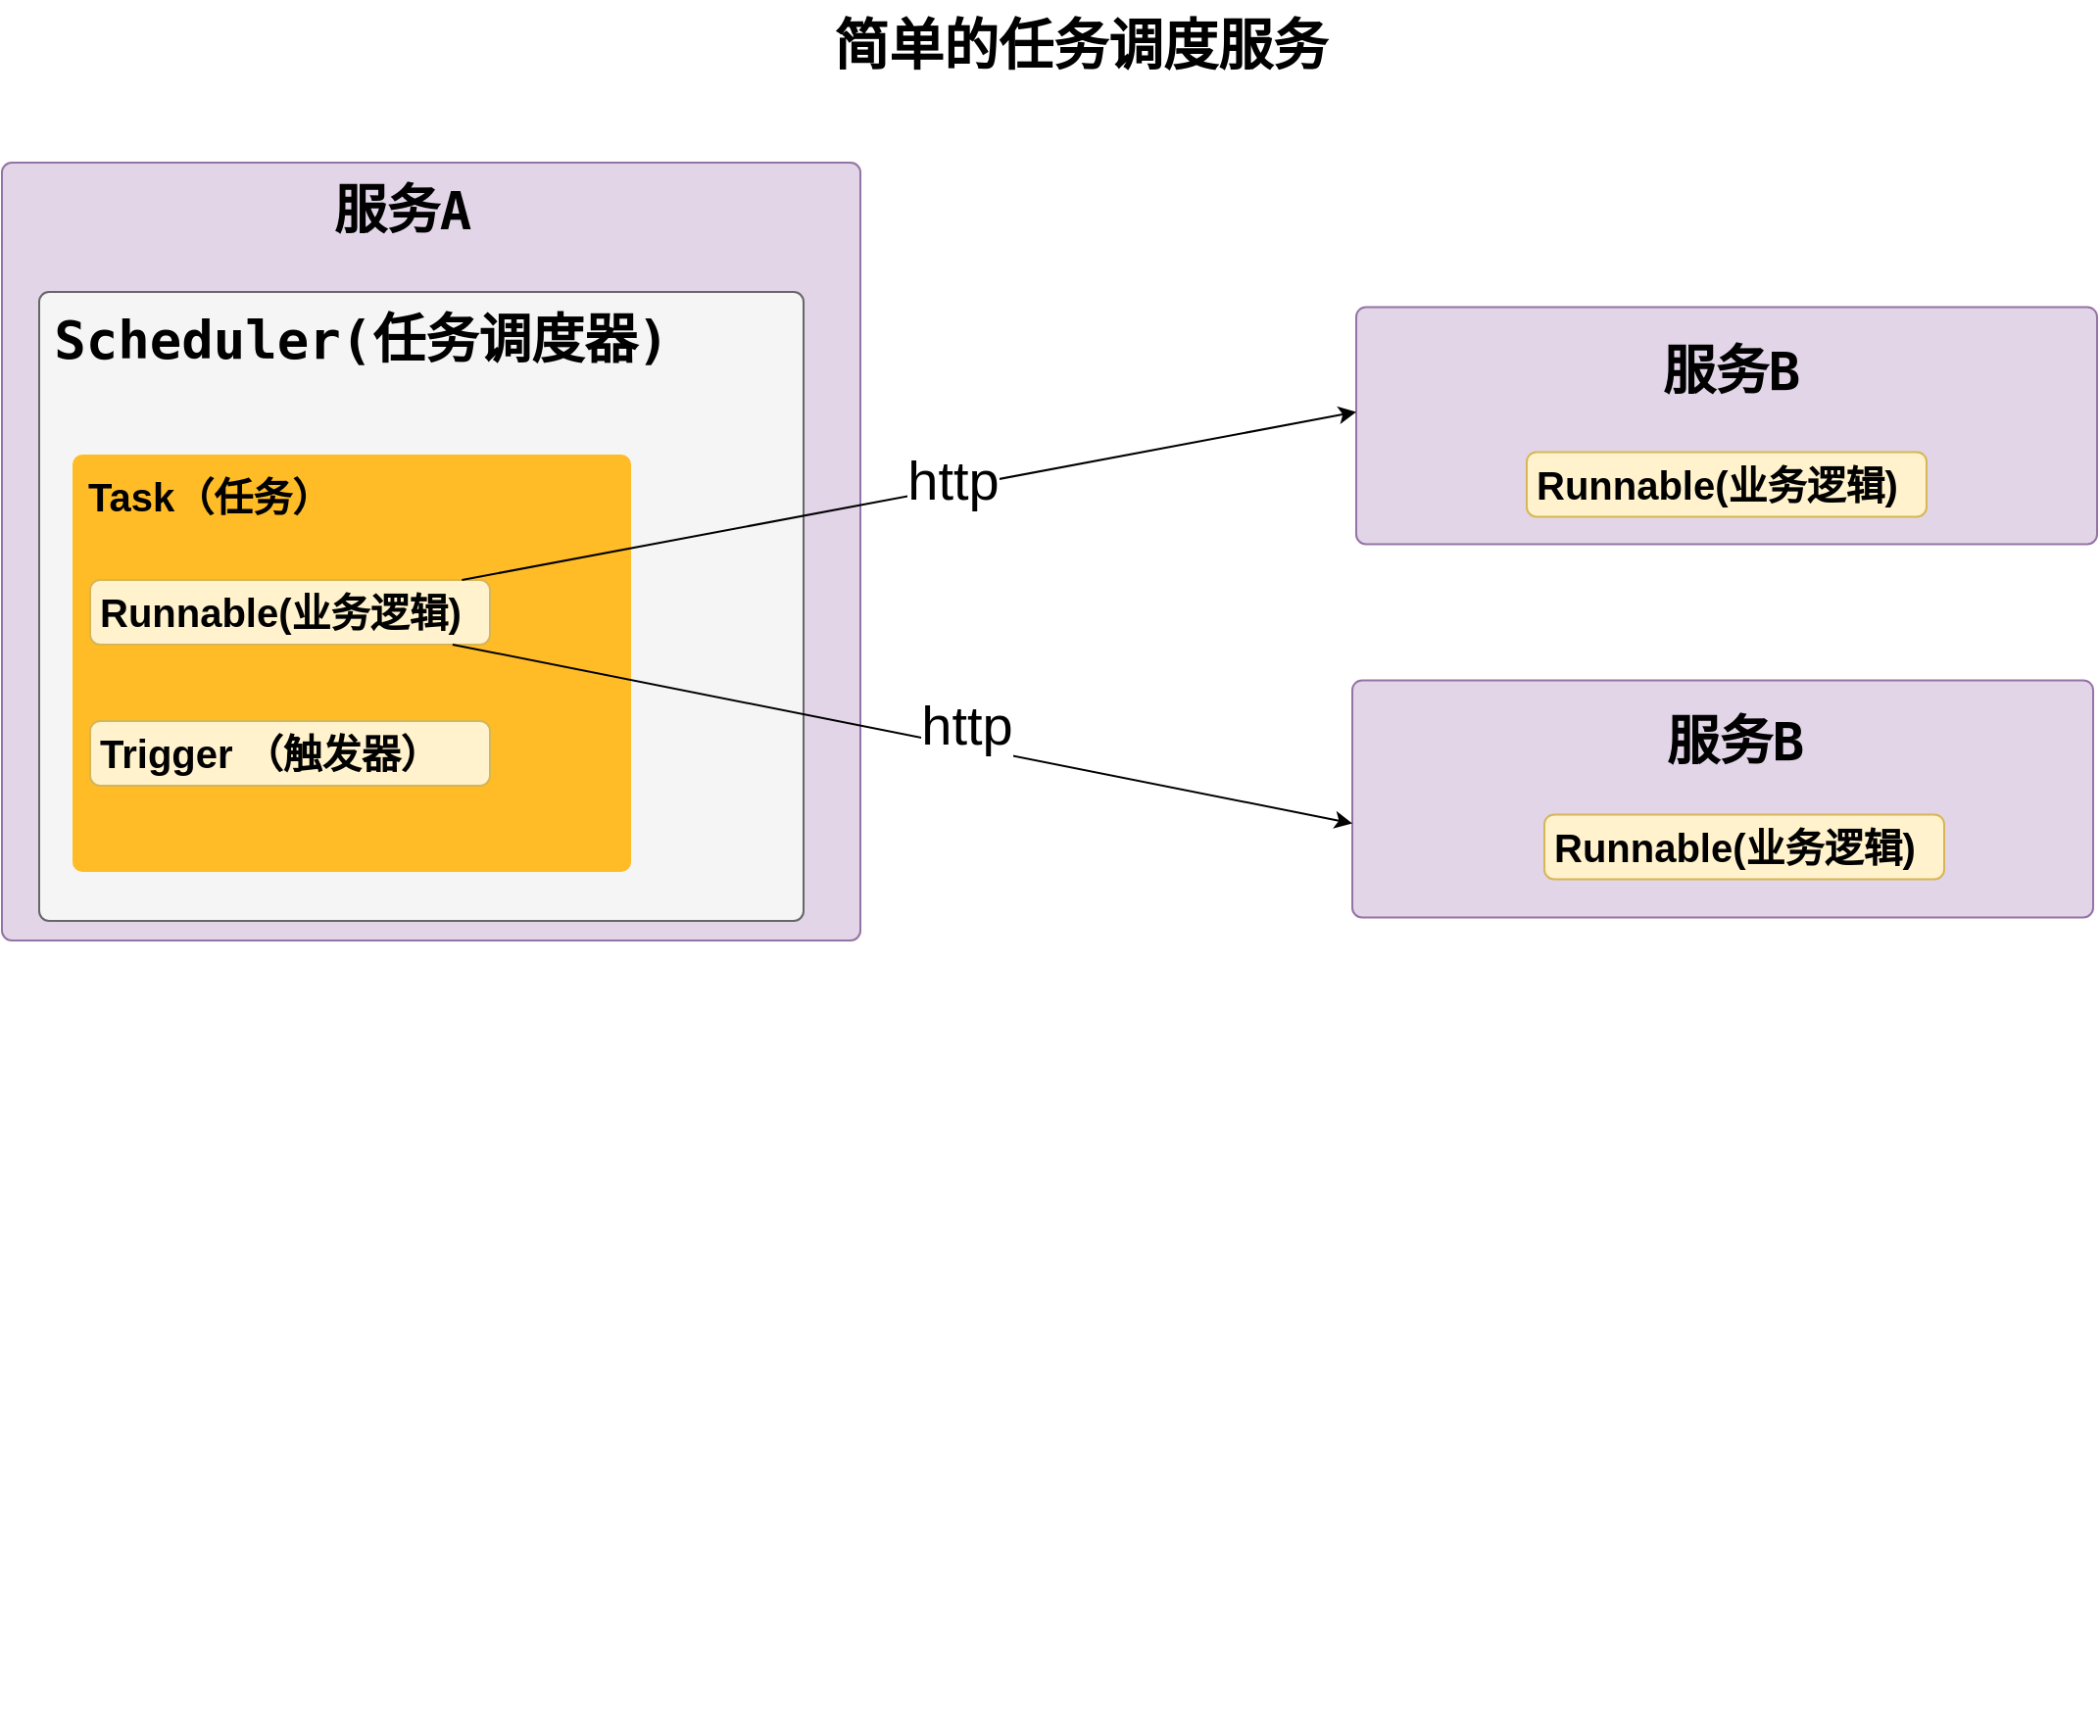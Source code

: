 <mxfile version="14.6.13" type="device"><diagram id="lseY-JlJCsXexi9266O1" name="第 1 页"><mxGraphModel dx="1398" dy="634" grid="0" gridSize="10" guides="1" tooltips="1" connect="1" arrows="1" fold="1" page="1" pageScale="1" pageWidth="1654" pageHeight="2336" math="0" shadow="0"><root><mxCell id="0"/><mxCell id="1" parent="0"/><mxCell id="vHjCdt1nV_4LoUf7fsSo-20" value="" style="html=1;shadow=0;dashed=0;shape=mxgraph.bootstrap.rrect;rSize=5;strokeColor=#9673a6;strokeWidth=1;fillColor=#e1d5e7;whiteSpace=wrap;align=left;verticalAlign=middle;spacingLeft=0;fontStyle=1;fontSize=14;spacing=5;flipH=0;" vertex="1" parent="1"><mxGeometry x="15" y="90" width="438" height="397" as="geometry"/></mxCell><mxCell id="8rKiFv2Lrn8OrQO-vnpK-212" value="" style="html=1;shadow=0;dashed=0;shape=mxgraph.bootstrap.rrect;rSize=5;strokeColor=#666666;strokeWidth=1;fillColor=#f5f5f5;fontColor=#333333;whiteSpace=wrap;align=left;verticalAlign=middle;spacingLeft=0;fontStyle=1;fontSize=14;spacing=5;flipH=0;" parent="1" vertex="1"><mxGeometry x="34" y="156" width="390" height="321" as="geometry"/></mxCell><mxCell id="8rKiFv2Lrn8OrQO-vnpK-39" value="简单的任务调度服务" style="text;strokeColor=none;fillColor=none;html=1;fontSize=28;fontStyle=1;verticalAlign=middle;align=center;" parent="1" vertex="1"><mxGeometry x="333" y="7" width="463" height="45" as="geometry"/></mxCell><mxCell id="8rKiFv2Lrn8OrQO-vnpK-124" value="&lt;pre style=&quot;background-color: #ffffff ; color: #080808 ; font-family: &amp;#34;jetbrains mono&amp;#34; , monospace ; font-size: 13.5pt&quot;&gt;&lt;br&gt;&lt;/pre&gt;" style="text;whiteSpace=wrap;html=1;" parent="1" vertex="1"><mxGeometry x="87" y="827" width="236" height="64" as="geometry"/></mxCell><mxCell id="8rKiFv2Lrn8OrQO-vnpK-127" value="" style="group;fontSize=17;labelBackgroundColor=none;" parent="1" vertex="1" connectable="0"><mxGeometry x="51" y="239" width="285" height="213" as="geometry"/></mxCell><mxCell id="8rKiFv2Lrn8OrQO-vnpK-125" value="&lt;div style=&quot;text-align: center ; font-size: 20px&quot;&gt;&lt;br&gt;&lt;/div&gt;&lt;div style=&quot;text-align: center&quot;&gt;&lt;span style=&quot;font-size: 24px&quot;&gt;&lt;br&gt;&lt;/span&gt;&lt;/div&gt;&lt;div style=&quot;text-align: center&quot;&gt;&lt;span style=&quot;font-size: 24px&quot;&gt;&lt;br&gt;&lt;/span&gt;&lt;/div&gt;" style="html=1;shadow=0;dashed=0;shape=mxgraph.bootstrap.rrect;rSize=5;strokeColor=none;strokeWidth=1;fillColor=#FFBC26;fontColor=#000000;whiteSpace=wrap;align=left;verticalAlign=middle;spacingLeft=0;fontStyle=1;fontSize=14;spacing=5;flipH=0;" parent="8rKiFv2Lrn8OrQO-vnpK-127" vertex="1"><mxGeometry width="285" height="213" as="geometry"/></mxCell><mxCell id="8rKiFv2Lrn8OrQO-vnpK-126" value="&lt;span style=&quot;text-align: center&quot;&gt;&lt;font style=&quot;font-size: 20px&quot;&gt;Runnable(业务逻辑)&lt;/font&gt;&lt;/span&gt;" style="html=1;shadow=0;dashed=0;shape=mxgraph.bootstrap.rrect;rSize=5;strokeColor=#d6b656;strokeWidth=1;fillColor=#fff2cc;whiteSpace=wrap;align=left;verticalAlign=middle;spacingLeft=0;fontStyle=1;fontSize=14;spacing=5;flipH=0;" parent="8rKiFv2Lrn8OrQO-vnpK-127" vertex="1"><mxGeometry x="9" y="64" width="204" height="32.97" as="geometry"/></mxCell><mxCell id="vHjCdt1nV_4LoUf7fsSo-3" value="&lt;meta charset=&quot;utf-8&quot;&gt;&lt;div style=&quot;color: rgb(0, 0, 0); font-family: helvetica; font-style: normal; font-weight: 700; letter-spacing: normal; text-indent: 0px; text-transform: none; word-spacing: 0px; text-align: center; font-size: 20px;&quot;&gt;Task（任务）&lt;br&gt;&lt;/div&gt;&lt;br class=&quot;Apple-interchange-newline&quot;&gt;" style="text;whiteSpace=wrap;html=1;labelBackgroundColor=none;" vertex="1" parent="8rKiFv2Lrn8OrQO-vnpK-127"><mxGeometry x="5.5" y="3" width="144" height="42" as="geometry"/></mxCell><mxCell id="vHjCdt1nV_4LoUf7fsSo-2" value="&lt;span style=&quot;text-align: center&quot;&gt;&lt;font style=&quot;font-size: 20px&quot;&gt;Trigger （触发器）&lt;/font&gt;&lt;/span&gt;" style="html=1;shadow=0;dashed=0;shape=mxgraph.bootstrap.rrect;rSize=5;strokeColor=#d6b656;strokeWidth=1;fillColor=#fff2cc;whiteSpace=wrap;align=left;verticalAlign=middle;spacingLeft=0;fontStyle=1;fontSize=14;spacing=5;flipH=0;" vertex="1" parent="8rKiFv2Lrn8OrQO-vnpK-127"><mxGeometry x="9" y="136" width="204" height="32.97" as="geometry"/></mxCell><mxCell id="8rKiFv2Lrn8OrQO-vnpK-226" value="&lt;pre style=&quot;color: rgb(8, 8, 8); font-family: &amp;quot;jetbrains mono&amp;quot;, monospace; font-size: 27px;&quot;&gt;&lt;span style=&quot;color: rgb(0, 0, 0); font-size: 27px;&quot;&gt;Scheduler(任务调度器)&lt;/span&gt;&lt;/pre&gt;" style="text;strokeColor=none;fillColor=none;html=1;fontSize=27;fontStyle=1;verticalAlign=middle;align=center;labelBackgroundColor=none;" parent="1" vertex="1"><mxGeometry x="72" y="158" width="251" height="45" as="geometry"/></mxCell><mxCell id="vHjCdt1nV_4LoUf7fsSo-4" value="" style="html=1;shadow=0;dashed=0;shape=mxgraph.bootstrap.rrect;rSize=5;strokeColor=#9673a6;strokeWidth=1;fillColor=#e1d5e7;whiteSpace=wrap;align=left;verticalAlign=middle;spacingLeft=0;fontStyle=1;fontSize=14;spacing=5;flipH=0;" vertex="1" parent="1"><mxGeometry x="706" y="163.74" width="378" height="121" as="geometry"/></mxCell><mxCell id="vHjCdt1nV_4LoUf7fsSo-5" value="&lt;pre style=&quot;font-family: &amp;#34;jetbrains mono&amp;#34; , monospace ; font-size: 27px&quot;&gt;服务B&lt;/pre&gt;" style="text;strokeColor=none;fillColor=none;html=1;fontSize=27;fontStyle=1;verticalAlign=middle;align=center;labelBackgroundColor=none;" vertex="1" parent="1"><mxGeometry x="771" y="174.74" width="251" height="45" as="geometry"/></mxCell><mxCell id="vHjCdt1nV_4LoUf7fsSo-6" value="" style="html=1;shadow=0;dashed=0;shape=mxgraph.bootstrap.rrect;rSize=5;strokeColor=#9673a6;strokeWidth=1;fillColor=#e1d5e7;whiteSpace=wrap;align=left;verticalAlign=middle;spacingLeft=0;fontStyle=1;fontSize=14;spacing=5;flipH=0;" vertex="1" parent="1"><mxGeometry x="704" y="354.24" width="378" height="121" as="geometry"/></mxCell><mxCell id="vHjCdt1nV_4LoUf7fsSo-7" value="&lt;pre style=&quot;color: rgb(8 , 8 , 8) ; font-family: &amp;#34;jetbrains mono&amp;#34; , monospace ; font-size: 27px&quot;&gt;&lt;pre style=&quot;color: rgb(0 , 0 , 0) ; font-family: &amp;#34;jetbrains mono&amp;#34; , monospace&quot;&gt;服务B&lt;/pre&gt;&lt;/pre&gt;" style="text;strokeColor=none;fillColor=none;html=1;fontSize=27;fontStyle=1;verticalAlign=middle;align=center;labelBackgroundColor=none;" vertex="1" parent="1"><mxGeometry x="773.5" y="363.74" width="251" height="45" as="geometry"/></mxCell><mxCell id="vHjCdt1nV_4LoUf7fsSo-13" value="&lt;span style=&quot;text-align: center&quot;&gt;&lt;font style=&quot;font-size: 20px&quot;&gt;Runnable(业务逻辑)&lt;/font&gt;&lt;/span&gt;" style="html=1;shadow=0;dashed=0;shape=mxgraph.bootstrap.rrect;rSize=5;strokeColor=#d6b656;strokeWidth=1;fillColor=#fff2cc;whiteSpace=wrap;align=left;verticalAlign=middle;spacingLeft=0;fontStyle=1;fontSize=14;spacing=5;flipH=0;" vertex="1" parent="1"><mxGeometry x="802" y="422.74" width="204" height="32.97" as="geometry"/></mxCell><mxCell id="vHjCdt1nV_4LoUf7fsSo-14" value="&lt;span style=&quot;text-align: center&quot;&gt;&lt;font style=&quot;font-size: 20px&quot;&gt;Runnable(业务逻辑)&lt;/font&gt;&lt;/span&gt;" style="html=1;shadow=0;dashed=0;shape=mxgraph.bootstrap.rrect;rSize=5;strokeColor=#d6b656;strokeWidth=1;fillColor=#fff2cc;whiteSpace=wrap;align=left;verticalAlign=middle;spacingLeft=0;fontStyle=1;fontSize=14;spacing=5;flipH=0;" vertex="1" parent="1"><mxGeometry x="793" y="237.74" width="204" height="32.97" as="geometry"/></mxCell><mxCell id="vHjCdt1nV_4LoUf7fsSo-15" style="rounded=0;orthogonalLoop=1;jettySize=auto;html=1;entryX=0;entryY=0.442;entryDx=0;entryDy=0;entryPerimeter=0;fontSize=28;" edge="1" parent="1" source="8rKiFv2Lrn8OrQO-vnpK-126" target="vHjCdt1nV_4LoUf7fsSo-4"><mxGeometry relative="1" as="geometry"/></mxCell><mxCell id="vHjCdt1nV_4LoUf7fsSo-17" value="http" style="edgeLabel;html=1;align=center;verticalAlign=middle;resizable=0;points=[];fontSize=28;" vertex="1" connectable="0" parent="vHjCdt1nV_4LoUf7fsSo-15"><mxGeometry x="0.024" y="5" relative="1" as="geometry"><mxPoint x="18" y="-2" as="offset"/></mxGeometry></mxCell><mxCell id="vHjCdt1nV_4LoUf7fsSo-16" style="rounded=0;orthogonalLoop=1;jettySize=auto;html=1;entryX=0;entryY=0.603;entryDx=0;entryDy=0;entryPerimeter=0;fontSize=28;" edge="1" parent="1" source="8rKiFv2Lrn8OrQO-vnpK-126" target="vHjCdt1nV_4LoUf7fsSo-6"><mxGeometry relative="1" as="geometry"/></mxCell><mxCell id="vHjCdt1nV_4LoUf7fsSo-18" value="http" style="edgeLabel;html=1;align=center;verticalAlign=middle;resizable=0;points=[];fontSize=28;" vertex="1" connectable="0" parent="vHjCdt1nV_4LoUf7fsSo-16"><mxGeometry x="-0.043" y="4" relative="1" as="geometry"><mxPoint x="41" y="1" as="offset"/></mxGeometry></mxCell><mxCell id="vHjCdt1nV_4LoUf7fsSo-21" value="&lt;pre style=&quot;font-family: &amp;#34;jetbrains mono&amp;#34; , monospace ; font-size: 27px&quot;&gt;服务A&lt;/pre&gt;" style="text;strokeColor=none;fillColor=none;html=1;fontSize=27;fontStyle=1;verticalAlign=middle;align=center;labelBackgroundColor=none;" vertex="1" parent="1"><mxGeometry x="148" y="92" width="141" height="45" as="geometry"/></mxCell></root></mxGraphModel></diagram></mxfile>